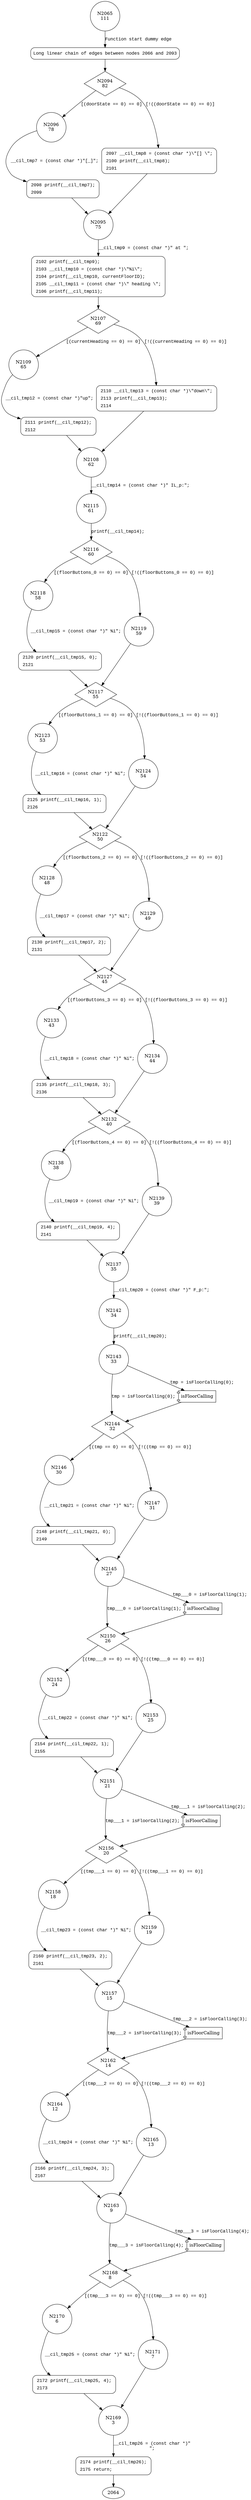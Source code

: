 digraph printState__wrappee__weight {
2065 [shape="circle" label="N2065\n111"]
2066 [shape="circle" label="N2066\n110"]
2094 [shape="diamond" label="N2094\n82"]
2096 [shape="circle" label="N2096\n78"]
2097 [shape="circle" label="N2097\n81"]
2095 [shape="circle" label="N2095\n75"]
2102 [shape="circle" label="N2102\n74"]
2107 [shape="diamond" label="N2107\n69"]
2109 [shape="circle" label="N2109\n65"]
2110 [shape="circle" label="N2110\n68"]
2108 [shape="circle" label="N2108\n62"]
2115 [shape="circle" label="N2115\n61"]
2116 [shape="diamond" label="N2116\n60"]
2118 [shape="circle" label="N2118\n58"]
2119 [shape="circle" label="N2119\n59"]
2117 [shape="diamond" label="N2117\n55"]
2123 [shape="circle" label="N2123\n53"]
2124 [shape="circle" label="N2124\n54"]
2122 [shape="diamond" label="N2122\n50"]
2128 [shape="circle" label="N2128\n48"]
2129 [shape="circle" label="N2129\n49"]
2127 [shape="diamond" label="N2127\n45"]
2133 [shape="circle" label="N2133\n43"]
2134 [shape="circle" label="N2134\n44"]
2132 [shape="diamond" label="N2132\n40"]
2138 [shape="circle" label="N2138\n38"]
2139 [shape="circle" label="N2139\n39"]
2137 [shape="circle" label="N2137\n35"]
2142 [shape="circle" label="N2142\n34"]
2143 [shape="circle" label="N2143\n33"]
2144 [shape="diamond" label="N2144\n32"]
2146 [shape="circle" label="N2146\n30"]
2147 [shape="circle" label="N2147\n31"]
2145 [shape="circle" label="N2145\n27"]
2150 [shape="diamond" label="N2150\n26"]
2152 [shape="circle" label="N2152\n24"]
2153 [shape="circle" label="N2153\n25"]
2151 [shape="circle" label="N2151\n21"]
2156 [shape="diamond" label="N2156\n20"]
2158 [shape="circle" label="N2158\n18"]
2159 [shape="circle" label="N2159\n19"]
2157 [shape="circle" label="N2157\n15"]
2162 [shape="diamond" label="N2162\n14"]
2164 [shape="circle" label="N2164\n12"]
2165 [shape="circle" label="N2165\n13"]
2163 [shape="circle" label="N2163\n9"]
2168 [shape="diamond" label="N2168\n8"]
2170 [shape="circle" label="N2170\n6"]
2171 [shape="circle" label="N2171\n7"]
2169 [shape="circle" label="N2169\n3"]
2174 [shape="circle" label="N2174\n2"]
2172 [shape="circle" label="N2172\n5"]
2166 [shape="circle" label="N2166\n11"]
2160 [shape="circle" label="N2160\n17"]
2154 [shape="circle" label="N2154\n23"]
2148 [shape="circle" label="N2148\n29"]
2140 [shape="circle" label="N2140\n37"]
2135 [shape="circle" label="N2135\n42"]
2130 [shape="circle" label="N2130\n47"]
2125 [shape="circle" label="N2125\n52"]
2120 [shape="circle" label="N2120\n57"]
2111 [shape="circle" label="N2111\n64"]
2098 [shape="circle" label="N2098\n77"]
2066 [style="filled,bold" penwidth="1" fillcolor="white" fontname="Courier New" shape="Mrecord" label="Long linear chain of edges between nodes 2066 and 2093"]
2066 -> 2094[label=""]
2097 [style="filled,bold" penwidth="1" fillcolor="white" fontname="Courier New" shape="Mrecord" label=<<table border="0" cellborder="0" cellpadding="3" bgcolor="white"><tr><td align="right">2097</td><td align="left">__cil_tmp8 = (const char *)\"[] \";</td></tr><tr><td align="right">2100</td><td align="left">printf(__cil_tmp8);</td></tr><tr><td align="right">2101</td><td align="left"></td></tr></table>>]
2097 -> 2095[label=""]
2102 [style="filled,bold" penwidth="1" fillcolor="white" fontname="Courier New" shape="Mrecord" label=<<table border="0" cellborder="0" cellpadding="3" bgcolor="white"><tr><td align="right">2102</td><td align="left">printf(__cil_tmp9);</td></tr><tr><td align="right">2103</td><td align="left">__cil_tmp10 = (const char *)\"%i\";</td></tr><tr><td align="right">2104</td><td align="left">printf(__cil_tmp10, currentFloorID);</td></tr><tr><td align="right">2105</td><td align="left">__cil_tmp11 = (const char *)\" heading \";</td></tr><tr><td align="right">2106</td><td align="left">printf(__cil_tmp11);</td></tr></table>>]
2102 -> 2107[label=""]
2110 [style="filled,bold" penwidth="1" fillcolor="white" fontname="Courier New" shape="Mrecord" label=<<table border="0" cellborder="0" cellpadding="3" bgcolor="white"><tr><td align="right">2110</td><td align="left">__cil_tmp13 = (const char *)\"down\";</td></tr><tr><td align="right">2113</td><td align="left">printf(__cil_tmp13);</td></tr><tr><td align="right">2114</td><td align="left"></td></tr></table>>]
2110 -> 2108[label=""]
2174 [style="filled,bold" penwidth="1" fillcolor="white" fontname="Courier New" shape="Mrecord" label=<<table border="0" cellborder="0" cellpadding="3" bgcolor="white"><tr><td align="right">2174</td><td align="left">printf(__cil_tmp26);</td></tr><tr><td align="right">2175</td><td align="left">return;</td></tr></table>>]
2174 -> 2064[label=""]
2172 [style="filled,bold" penwidth="1" fillcolor="white" fontname="Courier New" shape="Mrecord" label=<<table border="0" cellborder="0" cellpadding="3" bgcolor="white"><tr><td align="right">2172</td><td align="left">printf(__cil_tmp25, 4);</td></tr><tr><td align="right">2173</td><td align="left"></td></tr></table>>]
2172 -> 2169[label=""]
2166 [style="filled,bold" penwidth="1" fillcolor="white" fontname="Courier New" shape="Mrecord" label=<<table border="0" cellborder="0" cellpadding="3" bgcolor="white"><tr><td align="right">2166</td><td align="left">printf(__cil_tmp24, 3);</td></tr><tr><td align="right">2167</td><td align="left"></td></tr></table>>]
2166 -> 2163[label=""]
2160 [style="filled,bold" penwidth="1" fillcolor="white" fontname="Courier New" shape="Mrecord" label=<<table border="0" cellborder="0" cellpadding="3" bgcolor="white"><tr><td align="right">2160</td><td align="left">printf(__cil_tmp23, 2);</td></tr><tr><td align="right">2161</td><td align="left"></td></tr></table>>]
2160 -> 2157[label=""]
2154 [style="filled,bold" penwidth="1" fillcolor="white" fontname="Courier New" shape="Mrecord" label=<<table border="0" cellborder="0" cellpadding="3" bgcolor="white"><tr><td align="right">2154</td><td align="left">printf(__cil_tmp22, 1);</td></tr><tr><td align="right">2155</td><td align="left"></td></tr></table>>]
2154 -> 2151[label=""]
2148 [style="filled,bold" penwidth="1" fillcolor="white" fontname="Courier New" shape="Mrecord" label=<<table border="0" cellborder="0" cellpadding="3" bgcolor="white"><tr><td align="right">2148</td><td align="left">printf(__cil_tmp21, 0);</td></tr><tr><td align="right">2149</td><td align="left"></td></tr></table>>]
2148 -> 2145[label=""]
2140 [style="filled,bold" penwidth="1" fillcolor="white" fontname="Courier New" shape="Mrecord" label=<<table border="0" cellborder="0" cellpadding="3" bgcolor="white"><tr><td align="right">2140</td><td align="left">printf(__cil_tmp19, 4);</td></tr><tr><td align="right">2141</td><td align="left"></td></tr></table>>]
2140 -> 2137[label=""]
2135 [style="filled,bold" penwidth="1" fillcolor="white" fontname="Courier New" shape="Mrecord" label=<<table border="0" cellborder="0" cellpadding="3" bgcolor="white"><tr><td align="right">2135</td><td align="left">printf(__cil_tmp18, 3);</td></tr><tr><td align="right">2136</td><td align="left"></td></tr></table>>]
2135 -> 2132[label=""]
2130 [style="filled,bold" penwidth="1" fillcolor="white" fontname="Courier New" shape="Mrecord" label=<<table border="0" cellborder="0" cellpadding="3" bgcolor="white"><tr><td align="right">2130</td><td align="left">printf(__cil_tmp17, 2);</td></tr><tr><td align="right">2131</td><td align="left"></td></tr></table>>]
2130 -> 2127[label=""]
2125 [style="filled,bold" penwidth="1" fillcolor="white" fontname="Courier New" shape="Mrecord" label=<<table border="0" cellborder="0" cellpadding="3" bgcolor="white"><tr><td align="right">2125</td><td align="left">printf(__cil_tmp16, 1);</td></tr><tr><td align="right">2126</td><td align="left"></td></tr></table>>]
2125 -> 2122[label=""]
2120 [style="filled,bold" penwidth="1" fillcolor="white" fontname="Courier New" shape="Mrecord" label=<<table border="0" cellborder="0" cellpadding="3" bgcolor="white"><tr><td align="right">2120</td><td align="left">printf(__cil_tmp15, 0);</td></tr><tr><td align="right">2121</td><td align="left"></td></tr></table>>]
2120 -> 2117[label=""]
2111 [style="filled,bold" penwidth="1" fillcolor="white" fontname="Courier New" shape="Mrecord" label=<<table border="0" cellborder="0" cellpadding="3" bgcolor="white"><tr><td align="right">2111</td><td align="left">printf(__cil_tmp12);</td></tr><tr><td align="right">2112</td><td align="left"></td></tr></table>>]
2111 -> 2108[label=""]
2098 [style="filled,bold" penwidth="1" fillcolor="white" fontname="Courier New" shape="Mrecord" label=<<table border="0" cellborder="0" cellpadding="3" bgcolor="white"><tr><td align="right">2098</td><td align="left">printf(__cil_tmp7);</td></tr><tr><td align="right">2099</td><td align="left"></td></tr></table>>]
2098 -> 2095[label=""]
2065 -> 2066 [label="Function start dummy edge" fontname="Courier New"]
2094 -> 2096 [label="[(doorState == 0) == 0]" fontname="Courier New"]
2094 -> 2097 [label="[!((doorState == 0) == 0)]" fontname="Courier New"]
2095 -> 2102 [label="__cil_tmp9 = (const char *)\" at \";" fontname="Courier New"]
2107 -> 2109 [label="[(currentHeading == 0) == 0]" fontname="Courier New"]
2107 -> 2110 [label="[!((currentHeading == 0) == 0)]" fontname="Courier New"]
2108 -> 2115 [label="__cil_tmp14 = (const char *)\" IL_p:\";" fontname="Courier New"]
2116 -> 2118 [label="[(floorButtons_0 == 0) == 0]" fontname="Courier New"]
2116 -> 2119 [label="[!((floorButtons_0 == 0) == 0)]" fontname="Courier New"]
2117 -> 2123 [label="[(floorButtons_1 == 0) == 0]" fontname="Courier New"]
2117 -> 2124 [label="[!((floorButtons_1 == 0) == 0)]" fontname="Courier New"]
2122 -> 2128 [label="[(floorButtons_2 == 0) == 0]" fontname="Courier New"]
2122 -> 2129 [label="[!((floorButtons_2 == 0) == 0)]" fontname="Courier New"]
2127 -> 2133 [label="[(floorButtons_3 == 0) == 0]" fontname="Courier New"]
2127 -> 2134 [label="[!((floorButtons_3 == 0) == 0)]" fontname="Courier New"]
2132 -> 2138 [label="[(floorButtons_4 == 0) == 0]" fontname="Courier New"]
2132 -> 2139 [label="[!((floorButtons_4 == 0) == 0)]" fontname="Courier New"]
2137 -> 2142 [label="__cil_tmp20 = (const char *)\" F_p:\";" fontname="Courier New"]
100034 [shape="component" label="isFloorCalling"]
2143 -> 100034 [label="tmp = isFloorCalling(0);" fontname="Courier New"]
100034 -> 2144 [label="" fontname="Courier New"]
2143 -> 2144 [label="tmp = isFloorCalling(0);" fontname="Courier New"]
2144 -> 2146 [label="[(tmp == 0) == 0]" fontname="Courier New"]
2144 -> 2147 [label="[!((tmp == 0) == 0)]" fontname="Courier New"]
100035 [shape="component" label="isFloorCalling"]
2145 -> 100035 [label="tmp___0 = isFloorCalling(1);" fontname="Courier New"]
100035 -> 2150 [label="" fontname="Courier New"]
2145 -> 2150 [label="tmp___0 = isFloorCalling(1);" fontname="Courier New"]
2150 -> 2152 [label="[(tmp___0 == 0) == 0]" fontname="Courier New"]
2150 -> 2153 [label="[!((tmp___0 == 0) == 0)]" fontname="Courier New"]
100036 [shape="component" label="isFloorCalling"]
2151 -> 100036 [label="tmp___1 = isFloorCalling(2);" fontname="Courier New"]
100036 -> 2156 [label="" fontname="Courier New"]
2151 -> 2156 [label="tmp___1 = isFloorCalling(2);" fontname="Courier New"]
2156 -> 2158 [label="[(tmp___1 == 0) == 0]" fontname="Courier New"]
2156 -> 2159 [label="[!((tmp___1 == 0) == 0)]" fontname="Courier New"]
100037 [shape="component" label="isFloorCalling"]
2157 -> 100037 [label="tmp___2 = isFloorCalling(3);" fontname="Courier New"]
100037 -> 2162 [label="" fontname="Courier New"]
2157 -> 2162 [label="tmp___2 = isFloorCalling(3);" fontname="Courier New"]
2162 -> 2164 [label="[(tmp___2 == 0) == 0]" fontname="Courier New"]
2162 -> 2165 [label="[!((tmp___2 == 0) == 0)]" fontname="Courier New"]
100038 [shape="component" label="isFloorCalling"]
2163 -> 100038 [label="tmp___3 = isFloorCalling(4);" fontname="Courier New"]
100038 -> 2168 [label="" fontname="Courier New"]
2163 -> 2168 [label="tmp___3 = isFloorCalling(4);" fontname="Courier New"]
2168 -> 2170 [label="[(tmp___3 == 0) == 0]" fontname="Courier New"]
2168 -> 2171 [label="[!((tmp___3 == 0) == 0)]" fontname="Courier New"]
2169 -> 2174 [label="__cil_tmp26 = (const char *)\"\n\";" fontname="Courier New"]
2170 -> 2172 [label="__cil_tmp25 = (const char *)\" %i\";" fontname="Courier New"]
2164 -> 2166 [label="__cil_tmp24 = (const char *)\" %i\";" fontname="Courier New"]
2158 -> 2160 [label="__cil_tmp23 = (const char *)\" %i\";" fontname="Courier New"]
2152 -> 2154 [label="__cil_tmp22 = (const char *)\" %i\";" fontname="Courier New"]
2146 -> 2148 [label="__cil_tmp21 = (const char *)\" %i\";" fontname="Courier New"]
2138 -> 2140 [label="__cil_tmp19 = (const char *)\" %i\";" fontname="Courier New"]
2133 -> 2135 [label="__cil_tmp18 = (const char *)\" %i\";" fontname="Courier New"]
2128 -> 2130 [label="__cil_tmp17 = (const char *)\" %i\";" fontname="Courier New"]
2123 -> 2125 [label="__cil_tmp16 = (const char *)\" %i\";" fontname="Courier New"]
2118 -> 2120 [label="__cil_tmp15 = (const char *)\" %i\";" fontname="Courier New"]
2109 -> 2111 [label="__cil_tmp12 = (const char *)\"up\";" fontname="Courier New"]
2096 -> 2098 [label="__cil_tmp7 = (const char *)\"[_]\";" fontname="Courier New"]
2115 -> 2116 [label="printf(__cil_tmp14);" fontname="Courier New"]
2119 -> 2117 [label="" fontname="Courier New"]
2124 -> 2122 [label="" fontname="Courier New"]
2129 -> 2127 [label="" fontname="Courier New"]
2134 -> 2132 [label="" fontname="Courier New"]
2139 -> 2137 [label="" fontname="Courier New"]
2142 -> 2143 [label="printf(__cil_tmp20);" fontname="Courier New"]
2147 -> 2145 [label="" fontname="Courier New"]
2153 -> 2151 [label="" fontname="Courier New"]
2159 -> 2157 [label="" fontname="Courier New"]
2165 -> 2163 [label="" fontname="Courier New"]
2171 -> 2169 [label="" fontname="Courier New"]
}